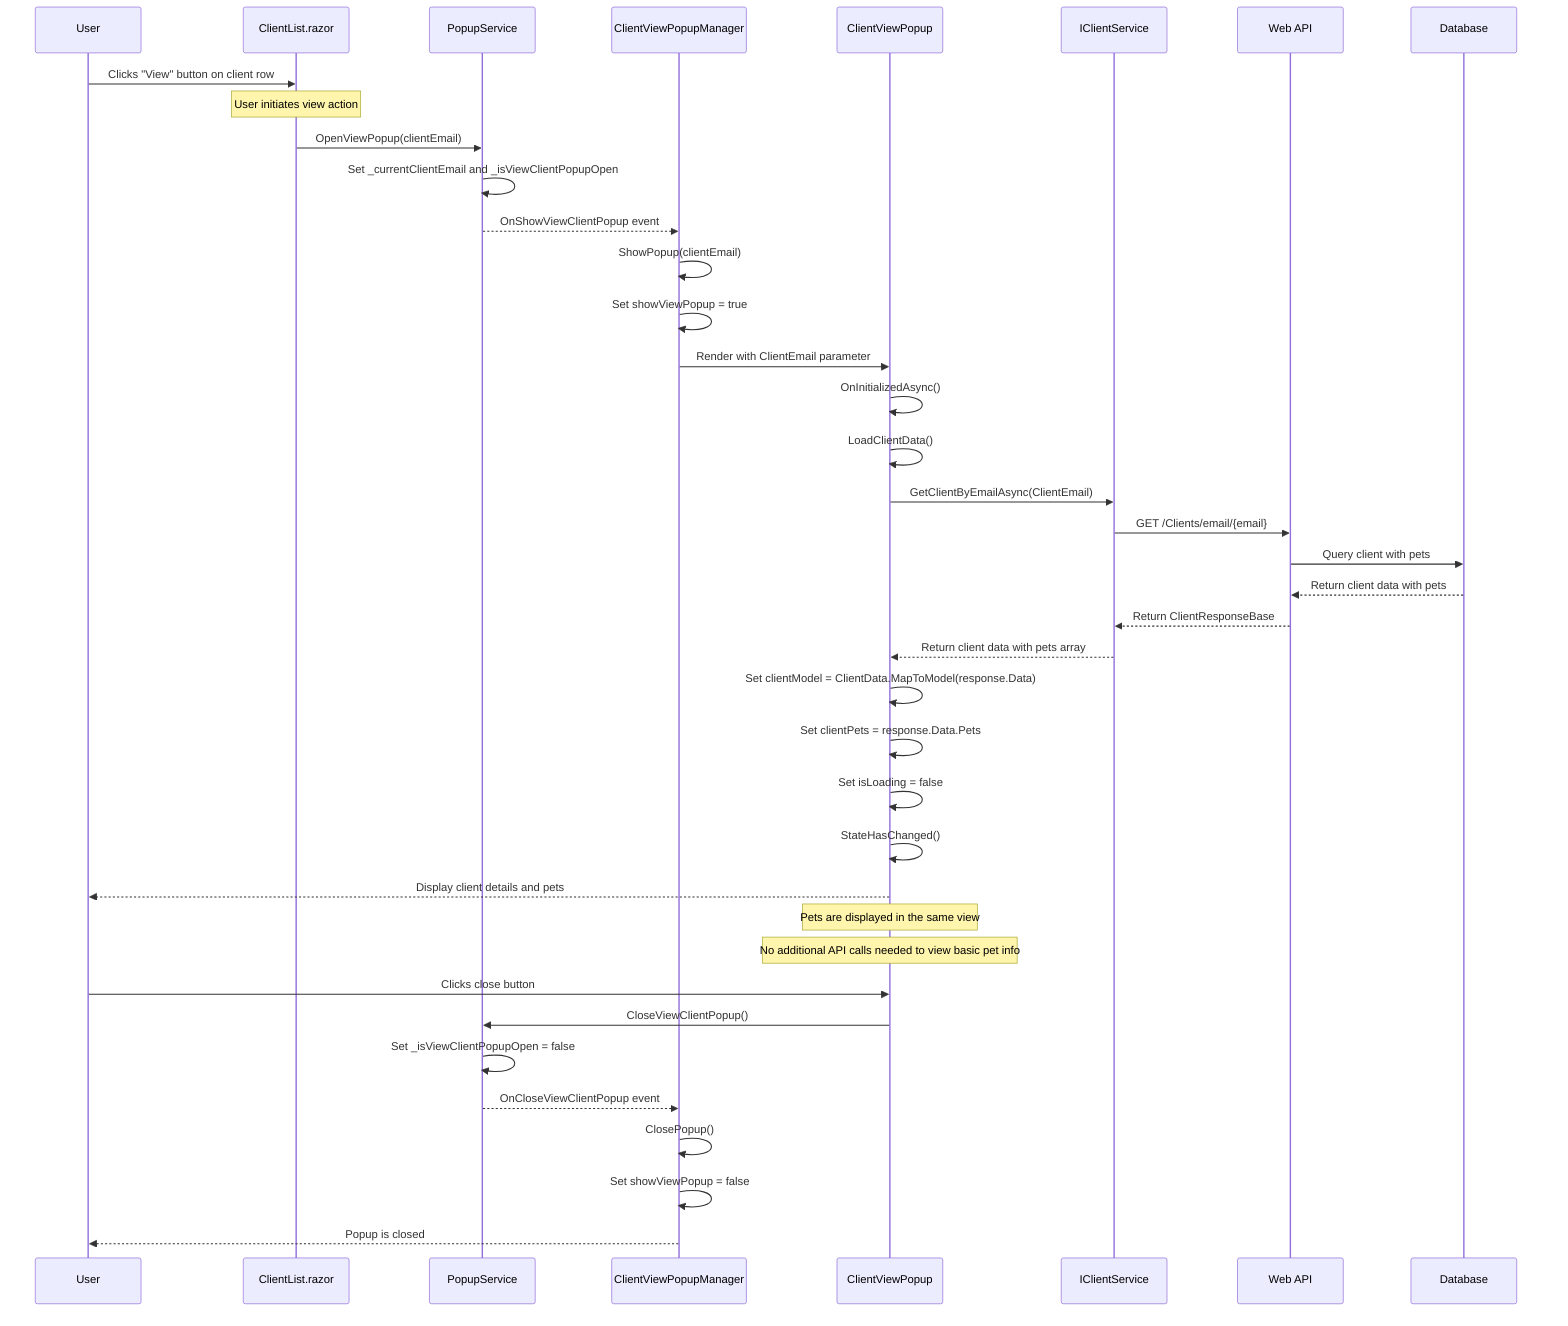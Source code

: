 sequenceDiagram
    participant User
    participant ClientList as ClientList.razor
    participant PopupService
    participant ViewPopupManager as ClientViewPopupManager
    participant ViewPopup as ClientViewPopup
    participant ClientService as IClientService
    participant API as Web API
    participant Database

    User->>ClientList: Clicks "View" button on client row
    Note over ClientList: User initiates view action

    ClientList->>PopupService: OpenViewPopup(clientEmail)
    PopupService->>PopupService: Set _currentClientEmail and _isViewClientPopupOpen
    PopupService-->>ViewPopupManager: OnShowViewClientPopup event
    
    ViewPopupManager->>ViewPopupManager: ShowPopup(clientEmail)
    ViewPopupManager->>ViewPopupManager: Set showViewPopup = true
    ViewPopupManager->>ViewPopup: Render with ClientEmail parameter
    
    ViewPopup->>ViewPopup: OnInitializedAsync()
    ViewPopup->>ViewPopup: LoadClientData()
    
    ViewPopup->>ClientService: GetClientByEmailAsync(ClientEmail)
    ClientService->>API: GET /Clients/email/{email}
    API->>Database: Query client with pets
    Database-->>API: Return client data with pets
    API-->>ClientService: Return ClientResponseBase
    
    ClientService-->>ViewPopup: Return client data with pets array
    
    ViewPopup->>ViewPopup: Set clientModel = ClientData.MapToModel(response.Data)
    ViewPopup->>ViewPopup: Set clientPets = response.Data.Pets
    
    ViewPopup->>ViewPopup: Set isLoading = false
    ViewPopup->>ViewPopup: StateHasChanged()
    
    ViewPopup-->>User: Display client details and pets
    
    Note over ViewPopup: Pets are displayed in the same view
    Note over ViewPopup: No additional API calls needed to view basic pet info
    
    User->>ViewPopup: Clicks close button
    ViewPopup->>PopupService: CloseViewClientPopup()
    PopupService->>PopupService: Set _isViewClientPopupOpen = false
    PopupService-->>ViewPopupManager: OnCloseViewClientPopup event
    ViewPopupManager->>ViewPopupManager: ClosePopup()
    ViewPopupManager->>ViewPopupManager: Set showViewPopup = false
    ViewPopupManager-->>User: Popup is closed